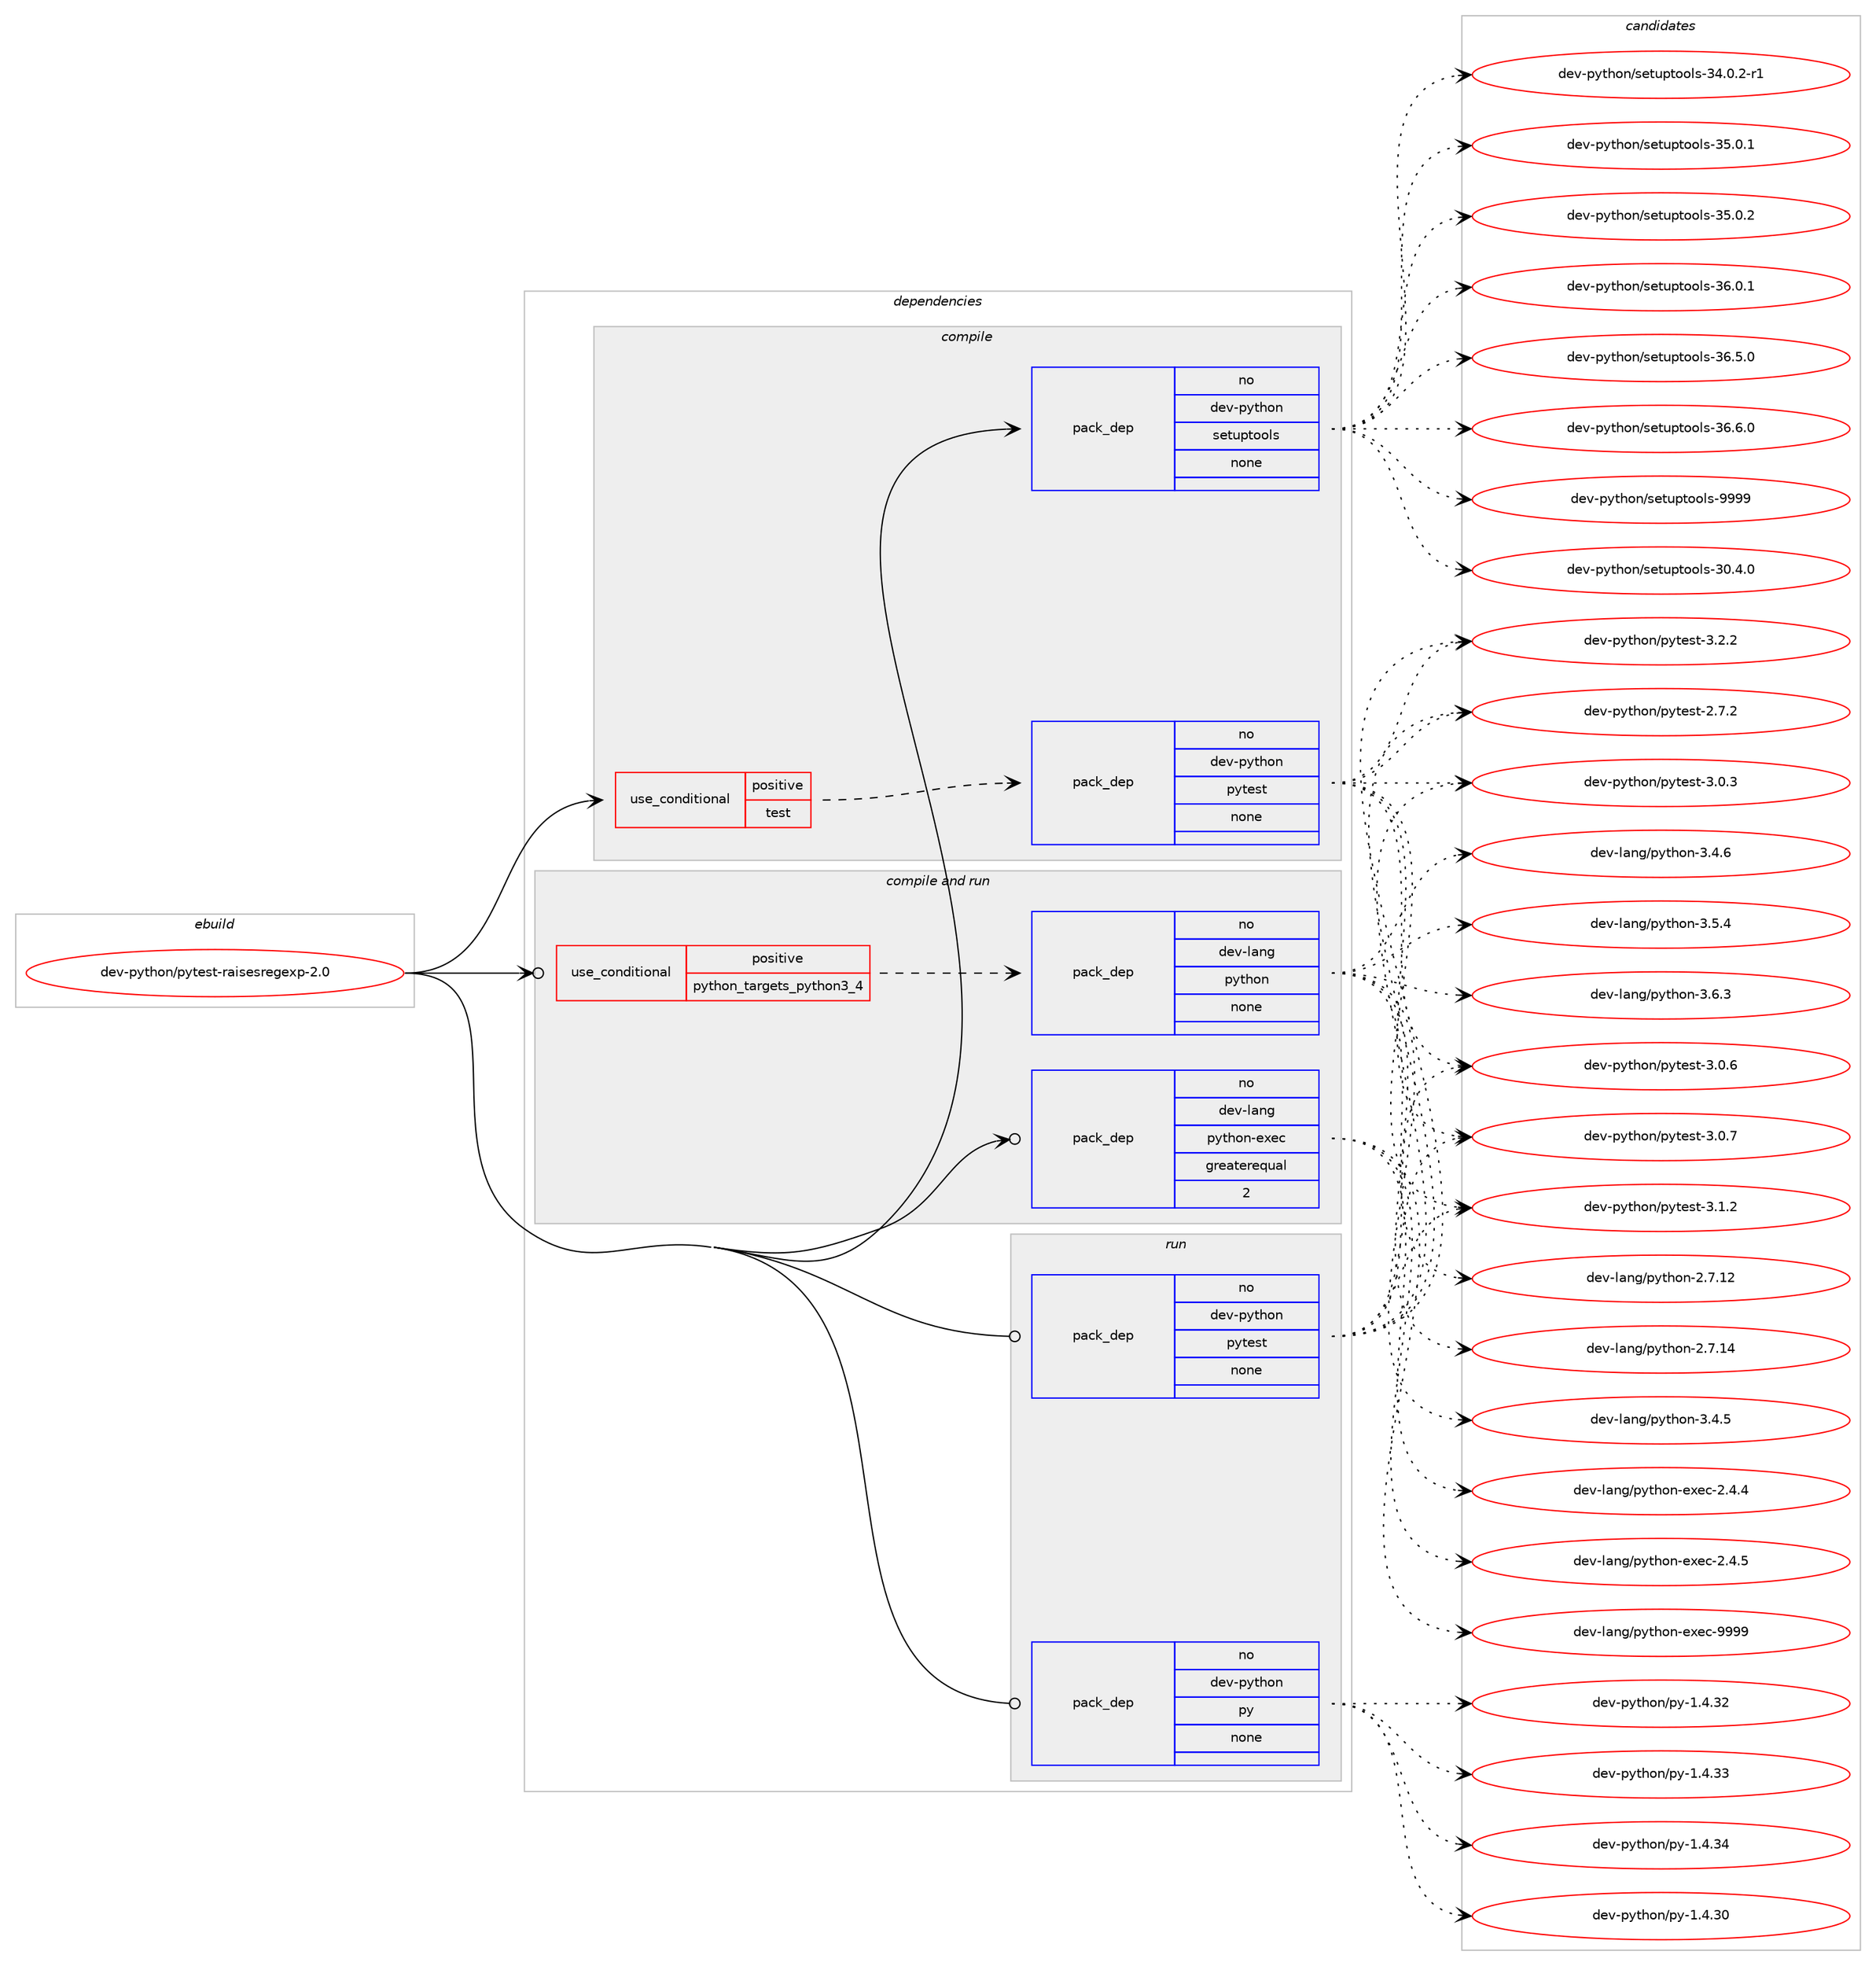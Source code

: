 digraph prolog {

# *************
# Graph options
# *************

newrank=true;
concentrate=true;
compound=true;
graph [rankdir=LR,fontname=Helvetica,fontsize=10,ranksep=1.5];#, ranksep=2.5, nodesep=0.2];
edge  [arrowhead=vee];
node  [fontname=Helvetica,fontsize=10];

# **********
# The ebuild
# **********

subgraph cluster_leftcol {
color=gray;
rank=same;
label=<<i>ebuild</i>>;
id [label="dev-python/pytest-raisesregexp-2.0", color=red, width=4, href="../dev-python/pytest-raisesregexp-2.0.svg"];
}

# ****************
# The dependencies
# ****************

subgraph cluster_midcol {
color=gray;
label=<<i>dependencies</i>>;
subgraph cluster_compile {
fillcolor="#eeeeee";
style=filled;
label=<<i>compile</i>>;
subgraph cond39705 {
dependency180265 [label=<<TABLE BORDER="0" CELLBORDER="1" CELLSPACING="0" CELLPADDING="4"><TR><TD ROWSPAN="3" CELLPADDING="10">use_conditional</TD></TR><TR><TD>positive</TD></TR><TR><TD>test</TD></TR></TABLE>>, shape=none, color=red];
subgraph pack136621 {
dependency180266 [label=<<TABLE BORDER="0" CELLBORDER="1" CELLSPACING="0" CELLPADDING="4" WIDTH="220"><TR><TD ROWSPAN="6" CELLPADDING="30">pack_dep</TD></TR><TR><TD WIDTH="110">no</TD></TR><TR><TD>dev-python</TD></TR><TR><TD>pytest</TD></TR><TR><TD>none</TD></TR><TR><TD></TD></TR></TABLE>>, shape=none, color=blue];
}
dependency180265:e -> dependency180266:w [weight=20,style="dashed",arrowhead="vee"];
}
id:e -> dependency180265:w [weight=20,style="solid",arrowhead="vee"];
subgraph pack136622 {
dependency180267 [label=<<TABLE BORDER="0" CELLBORDER="1" CELLSPACING="0" CELLPADDING="4" WIDTH="220"><TR><TD ROWSPAN="6" CELLPADDING="30">pack_dep</TD></TR><TR><TD WIDTH="110">no</TD></TR><TR><TD>dev-python</TD></TR><TR><TD>setuptools</TD></TR><TR><TD>none</TD></TR><TR><TD></TD></TR></TABLE>>, shape=none, color=blue];
}
id:e -> dependency180267:w [weight=20,style="solid",arrowhead="vee"];
}
subgraph cluster_compileandrun {
fillcolor="#eeeeee";
style=filled;
label=<<i>compile and run</i>>;
subgraph cond39706 {
dependency180268 [label=<<TABLE BORDER="0" CELLBORDER="1" CELLSPACING="0" CELLPADDING="4"><TR><TD ROWSPAN="3" CELLPADDING="10">use_conditional</TD></TR><TR><TD>positive</TD></TR><TR><TD>python_targets_python3_4</TD></TR></TABLE>>, shape=none, color=red];
subgraph pack136623 {
dependency180269 [label=<<TABLE BORDER="0" CELLBORDER="1" CELLSPACING="0" CELLPADDING="4" WIDTH="220"><TR><TD ROWSPAN="6" CELLPADDING="30">pack_dep</TD></TR><TR><TD WIDTH="110">no</TD></TR><TR><TD>dev-lang</TD></TR><TR><TD>python</TD></TR><TR><TD>none</TD></TR><TR><TD></TD></TR></TABLE>>, shape=none, color=blue];
}
dependency180268:e -> dependency180269:w [weight=20,style="dashed",arrowhead="vee"];
}
id:e -> dependency180268:w [weight=20,style="solid",arrowhead="odotvee"];
subgraph pack136624 {
dependency180270 [label=<<TABLE BORDER="0" CELLBORDER="1" CELLSPACING="0" CELLPADDING="4" WIDTH="220"><TR><TD ROWSPAN="6" CELLPADDING="30">pack_dep</TD></TR><TR><TD WIDTH="110">no</TD></TR><TR><TD>dev-lang</TD></TR><TR><TD>python-exec</TD></TR><TR><TD>greaterequal</TD></TR><TR><TD>2</TD></TR></TABLE>>, shape=none, color=blue];
}
id:e -> dependency180270:w [weight=20,style="solid",arrowhead="odotvee"];
}
subgraph cluster_run {
fillcolor="#eeeeee";
style=filled;
label=<<i>run</i>>;
subgraph pack136625 {
dependency180271 [label=<<TABLE BORDER="0" CELLBORDER="1" CELLSPACING="0" CELLPADDING="4" WIDTH="220"><TR><TD ROWSPAN="6" CELLPADDING="30">pack_dep</TD></TR><TR><TD WIDTH="110">no</TD></TR><TR><TD>dev-python</TD></TR><TR><TD>py</TD></TR><TR><TD>none</TD></TR><TR><TD></TD></TR></TABLE>>, shape=none, color=blue];
}
id:e -> dependency180271:w [weight=20,style="solid",arrowhead="odot"];
subgraph pack136626 {
dependency180272 [label=<<TABLE BORDER="0" CELLBORDER="1" CELLSPACING="0" CELLPADDING="4" WIDTH="220"><TR><TD ROWSPAN="6" CELLPADDING="30">pack_dep</TD></TR><TR><TD WIDTH="110">no</TD></TR><TR><TD>dev-python</TD></TR><TR><TD>pytest</TD></TR><TR><TD>none</TD></TR><TR><TD></TD></TR></TABLE>>, shape=none, color=blue];
}
id:e -> dependency180272:w [weight=20,style="solid",arrowhead="odot"];
}
}

# **************
# The candidates
# **************

subgraph cluster_choices {
rank=same;
color=gray;
label=<<i>candidates</i>>;

subgraph choice136621 {
color=black;
nodesep=1;
choice1001011184511212111610411111047112121116101115116455046554650 [label="dev-python/pytest-2.7.2", color=red, width=4,href="../dev-python/pytest-2.7.2.svg"];
choice1001011184511212111610411111047112121116101115116455146484651 [label="dev-python/pytest-3.0.3", color=red, width=4,href="../dev-python/pytest-3.0.3.svg"];
choice1001011184511212111610411111047112121116101115116455146484654 [label="dev-python/pytest-3.0.6", color=red, width=4,href="../dev-python/pytest-3.0.6.svg"];
choice1001011184511212111610411111047112121116101115116455146484655 [label="dev-python/pytest-3.0.7", color=red, width=4,href="../dev-python/pytest-3.0.7.svg"];
choice1001011184511212111610411111047112121116101115116455146494650 [label="dev-python/pytest-3.1.2", color=red, width=4,href="../dev-python/pytest-3.1.2.svg"];
choice1001011184511212111610411111047112121116101115116455146504650 [label="dev-python/pytest-3.2.2", color=red, width=4,href="../dev-python/pytest-3.2.2.svg"];
dependency180266:e -> choice1001011184511212111610411111047112121116101115116455046554650:w [style=dotted,weight="100"];
dependency180266:e -> choice1001011184511212111610411111047112121116101115116455146484651:w [style=dotted,weight="100"];
dependency180266:e -> choice1001011184511212111610411111047112121116101115116455146484654:w [style=dotted,weight="100"];
dependency180266:e -> choice1001011184511212111610411111047112121116101115116455146484655:w [style=dotted,weight="100"];
dependency180266:e -> choice1001011184511212111610411111047112121116101115116455146494650:w [style=dotted,weight="100"];
dependency180266:e -> choice1001011184511212111610411111047112121116101115116455146504650:w [style=dotted,weight="100"];
}
subgraph choice136622 {
color=black;
nodesep=1;
choice100101118451121211161041111104711510111611711211611111110811545514846524648 [label="dev-python/setuptools-30.4.0", color=red, width=4,href="../dev-python/setuptools-30.4.0.svg"];
choice1001011184511212111610411111047115101116117112116111111108115455152464846504511449 [label="dev-python/setuptools-34.0.2-r1", color=red, width=4,href="../dev-python/setuptools-34.0.2-r1.svg"];
choice100101118451121211161041111104711510111611711211611111110811545515346484649 [label="dev-python/setuptools-35.0.1", color=red, width=4,href="../dev-python/setuptools-35.0.1.svg"];
choice100101118451121211161041111104711510111611711211611111110811545515346484650 [label="dev-python/setuptools-35.0.2", color=red, width=4,href="../dev-python/setuptools-35.0.2.svg"];
choice100101118451121211161041111104711510111611711211611111110811545515446484649 [label="dev-python/setuptools-36.0.1", color=red, width=4,href="../dev-python/setuptools-36.0.1.svg"];
choice100101118451121211161041111104711510111611711211611111110811545515446534648 [label="dev-python/setuptools-36.5.0", color=red, width=4,href="../dev-python/setuptools-36.5.0.svg"];
choice100101118451121211161041111104711510111611711211611111110811545515446544648 [label="dev-python/setuptools-36.6.0", color=red, width=4,href="../dev-python/setuptools-36.6.0.svg"];
choice10010111845112121116104111110471151011161171121161111111081154557575757 [label="dev-python/setuptools-9999", color=red, width=4,href="../dev-python/setuptools-9999.svg"];
dependency180267:e -> choice100101118451121211161041111104711510111611711211611111110811545514846524648:w [style=dotted,weight="100"];
dependency180267:e -> choice1001011184511212111610411111047115101116117112116111111108115455152464846504511449:w [style=dotted,weight="100"];
dependency180267:e -> choice100101118451121211161041111104711510111611711211611111110811545515346484649:w [style=dotted,weight="100"];
dependency180267:e -> choice100101118451121211161041111104711510111611711211611111110811545515346484650:w [style=dotted,weight="100"];
dependency180267:e -> choice100101118451121211161041111104711510111611711211611111110811545515446484649:w [style=dotted,weight="100"];
dependency180267:e -> choice100101118451121211161041111104711510111611711211611111110811545515446534648:w [style=dotted,weight="100"];
dependency180267:e -> choice100101118451121211161041111104711510111611711211611111110811545515446544648:w [style=dotted,weight="100"];
dependency180267:e -> choice10010111845112121116104111110471151011161171121161111111081154557575757:w [style=dotted,weight="100"];
}
subgraph choice136623 {
color=black;
nodesep=1;
choice10010111845108971101034711212111610411111045504655464950 [label="dev-lang/python-2.7.12", color=red, width=4,href="../dev-lang/python-2.7.12.svg"];
choice10010111845108971101034711212111610411111045504655464952 [label="dev-lang/python-2.7.14", color=red, width=4,href="../dev-lang/python-2.7.14.svg"];
choice100101118451089711010347112121116104111110455146524653 [label="dev-lang/python-3.4.5", color=red, width=4,href="../dev-lang/python-3.4.5.svg"];
choice100101118451089711010347112121116104111110455146524654 [label="dev-lang/python-3.4.6", color=red, width=4,href="../dev-lang/python-3.4.6.svg"];
choice100101118451089711010347112121116104111110455146534652 [label="dev-lang/python-3.5.4", color=red, width=4,href="../dev-lang/python-3.5.4.svg"];
choice100101118451089711010347112121116104111110455146544651 [label="dev-lang/python-3.6.3", color=red, width=4,href="../dev-lang/python-3.6.3.svg"];
dependency180269:e -> choice10010111845108971101034711212111610411111045504655464950:w [style=dotted,weight="100"];
dependency180269:e -> choice10010111845108971101034711212111610411111045504655464952:w [style=dotted,weight="100"];
dependency180269:e -> choice100101118451089711010347112121116104111110455146524653:w [style=dotted,weight="100"];
dependency180269:e -> choice100101118451089711010347112121116104111110455146524654:w [style=dotted,weight="100"];
dependency180269:e -> choice100101118451089711010347112121116104111110455146534652:w [style=dotted,weight="100"];
dependency180269:e -> choice100101118451089711010347112121116104111110455146544651:w [style=dotted,weight="100"];
}
subgraph choice136624 {
color=black;
nodesep=1;
choice1001011184510897110103471121211161041111104510112010199455046524652 [label="dev-lang/python-exec-2.4.4", color=red, width=4,href="../dev-lang/python-exec-2.4.4.svg"];
choice1001011184510897110103471121211161041111104510112010199455046524653 [label="dev-lang/python-exec-2.4.5", color=red, width=4,href="../dev-lang/python-exec-2.4.5.svg"];
choice10010111845108971101034711212111610411111045101120101994557575757 [label="dev-lang/python-exec-9999", color=red, width=4,href="../dev-lang/python-exec-9999.svg"];
dependency180270:e -> choice1001011184510897110103471121211161041111104510112010199455046524652:w [style=dotted,weight="100"];
dependency180270:e -> choice1001011184510897110103471121211161041111104510112010199455046524653:w [style=dotted,weight="100"];
dependency180270:e -> choice10010111845108971101034711212111610411111045101120101994557575757:w [style=dotted,weight="100"];
}
subgraph choice136625 {
color=black;
nodesep=1;
choice100101118451121211161041111104711212145494652465148 [label="dev-python/py-1.4.30", color=red, width=4,href="../dev-python/py-1.4.30.svg"];
choice100101118451121211161041111104711212145494652465150 [label="dev-python/py-1.4.32", color=red, width=4,href="../dev-python/py-1.4.32.svg"];
choice100101118451121211161041111104711212145494652465151 [label="dev-python/py-1.4.33", color=red, width=4,href="../dev-python/py-1.4.33.svg"];
choice100101118451121211161041111104711212145494652465152 [label="dev-python/py-1.4.34", color=red, width=4,href="../dev-python/py-1.4.34.svg"];
dependency180271:e -> choice100101118451121211161041111104711212145494652465148:w [style=dotted,weight="100"];
dependency180271:e -> choice100101118451121211161041111104711212145494652465150:w [style=dotted,weight="100"];
dependency180271:e -> choice100101118451121211161041111104711212145494652465151:w [style=dotted,weight="100"];
dependency180271:e -> choice100101118451121211161041111104711212145494652465152:w [style=dotted,weight="100"];
}
subgraph choice136626 {
color=black;
nodesep=1;
choice1001011184511212111610411111047112121116101115116455046554650 [label="dev-python/pytest-2.7.2", color=red, width=4,href="../dev-python/pytest-2.7.2.svg"];
choice1001011184511212111610411111047112121116101115116455146484651 [label="dev-python/pytest-3.0.3", color=red, width=4,href="../dev-python/pytest-3.0.3.svg"];
choice1001011184511212111610411111047112121116101115116455146484654 [label="dev-python/pytest-3.0.6", color=red, width=4,href="../dev-python/pytest-3.0.6.svg"];
choice1001011184511212111610411111047112121116101115116455146484655 [label="dev-python/pytest-3.0.7", color=red, width=4,href="../dev-python/pytest-3.0.7.svg"];
choice1001011184511212111610411111047112121116101115116455146494650 [label="dev-python/pytest-3.1.2", color=red, width=4,href="../dev-python/pytest-3.1.2.svg"];
choice1001011184511212111610411111047112121116101115116455146504650 [label="dev-python/pytest-3.2.2", color=red, width=4,href="../dev-python/pytest-3.2.2.svg"];
dependency180272:e -> choice1001011184511212111610411111047112121116101115116455046554650:w [style=dotted,weight="100"];
dependency180272:e -> choice1001011184511212111610411111047112121116101115116455146484651:w [style=dotted,weight="100"];
dependency180272:e -> choice1001011184511212111610411111047112121116101115116455146484654:w [style=dotted,weight="100"];
dependency180272:e -> choice1001011184511212111610411111047112121116101115116455146484655:w [style=dotted,weight="100"];
dependency180272:e -> choice1001011184511212111610411111047112121116101115116455146494650:w [style=dotted,weight="100"];
dependency180272:e -> choice1001011184511212111610411111047112121116101115116455146504650:w [style=dotted,weight="100"];
}
}

}
